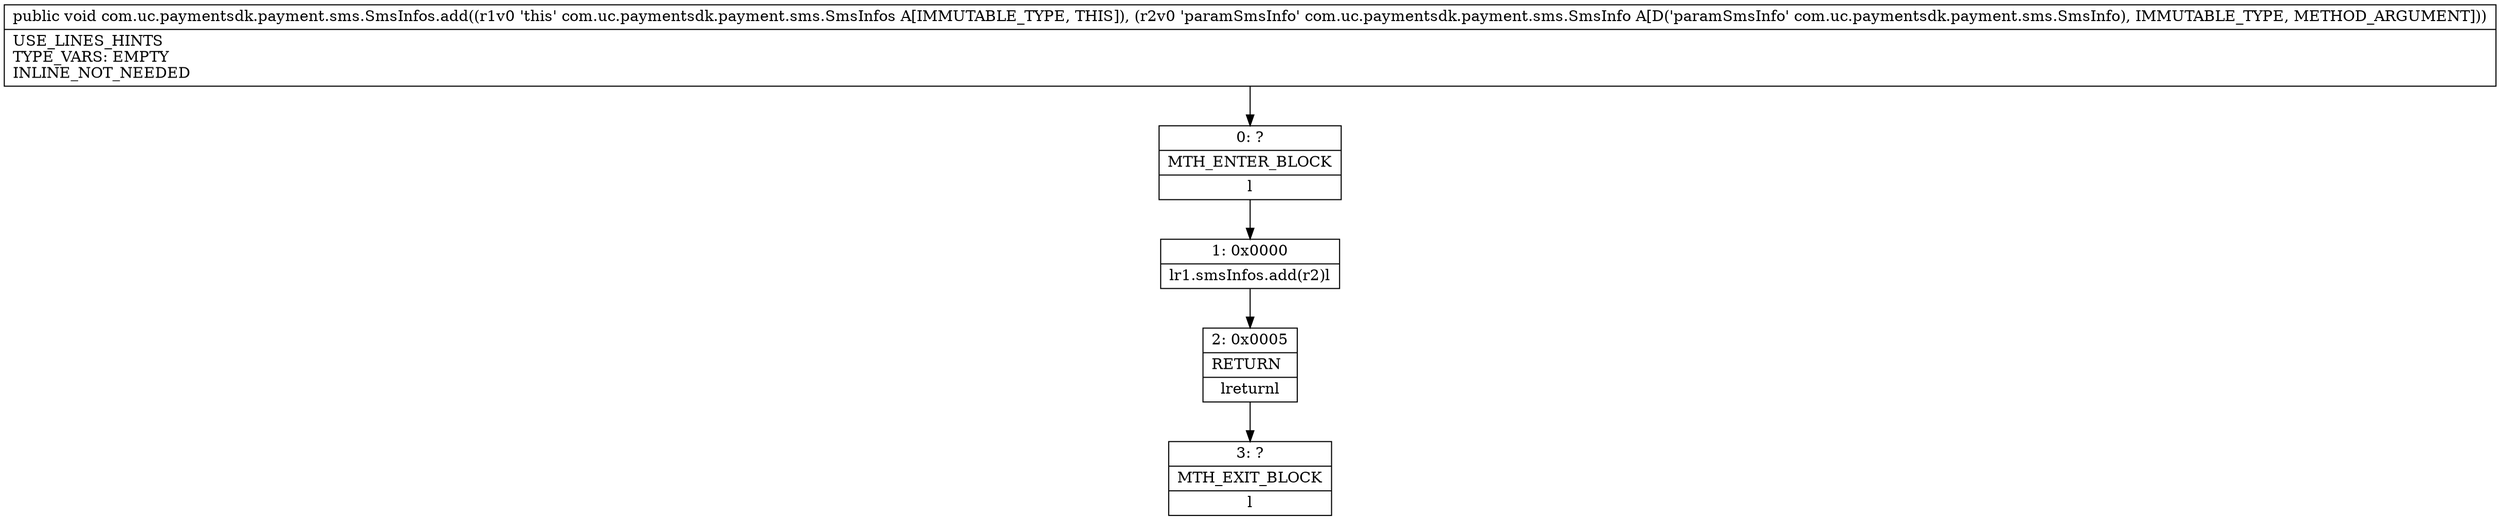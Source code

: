 digraph "CFG forcom.uc.paymentsdk.payment.sms.SmsInfos.add(Lcom\/uc\/paymentsdk\/payment\/sms\/SmsInfo;)V" {
Node_0 [shape=record,label="{0\:\ ?|MTH_ENTER_BLOCK\l|l}"];
Node_1 [shape=record,label="{1\:\ 0x0000|lr1.smsInfos.add(r2)l}"];
Node_2 [shape=record,label="{2\:\ 0x0005|RETURN\l|lreturnl}"];
Node_3 [shape=record,label="{3\:\ ?|MTH_EXIT_BLOCK\l|l}"];
MethodNode[shape=record,label="{public void com.uc.paymentsdk.payment.sms.SmsInfos.add((r1v0 'this' com.uc.paymentsdk.payment.sms.SmsInfos A[IMMUTABLE_TYPE, THIS]), (r2v0 'paramSmsInfo' com.uc.paymentsdk.payment.sms.SmsInfo A[D('paramSmsInfo' com.uc.paymentsdk.payment.sms.SmsInfo), IMMUTABLE_TYPE, METHOD_ARGUMENT]))  | USE_LINES_HINTS\lTYPE_VARS: EMPTY\lINLINE_NOT_NEEDED\l}"];
MethodNode -> Node_0;
Node_0 -> Node_1;
Node_1 -> Node_2;
Node_2 -> Node_3;
}

